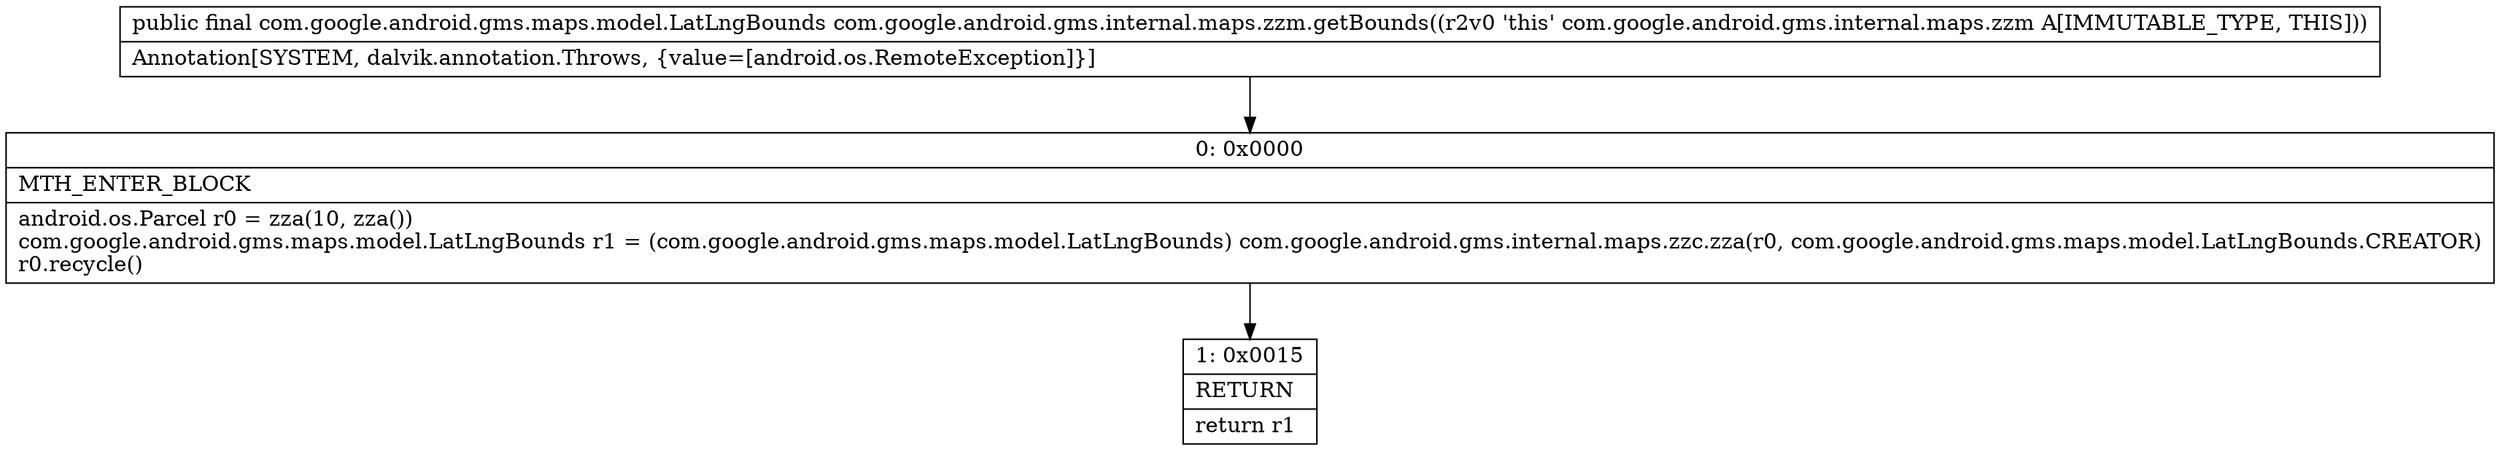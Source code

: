 digraph "CFG forcom.google.android.gms.internal.maps.zzm.getBounds()Lcom\/google\/android\/gms\/maps\/model\/LatLngBounds;" {
Node_0 [shape=record,label="{0\:\ 0x0000|MTH_ENTER_BLOCK\l|android.os.Parcel r0 = zza(10, zza())\lcom.google.android.gms.maps.model.LatLngBounds r1 = (com.google.android.gms.maps.model.LatLngBounds) com.google.android.gms.internal.maps.zzc.zza(r0, com.google.android.gms.maps.model.LatLngBounds.CREATOR)\lr0.recycle()\l}"];
Node_1 [shape=record,label="{1\:\ 0x0015|RETURN\l|return r1\l}"];
MethodNode[shape=record,label="{public final com.google.android.gms.maps.model.LatLngBounds com.google.android.gms.internal.maps.zzm.getBounds((r2v0 'this' com.google.android.gms.internal.maps.zzm A[IMMUTABLE_TYPE, THIS]))  | Annotation[SYSTEM, dalvik.annotation.Throws, \{value=[android.os.RemoteException]\}]\l}"];
MethodNode -> Node_0;
Node_0 -> Node_1;
}

